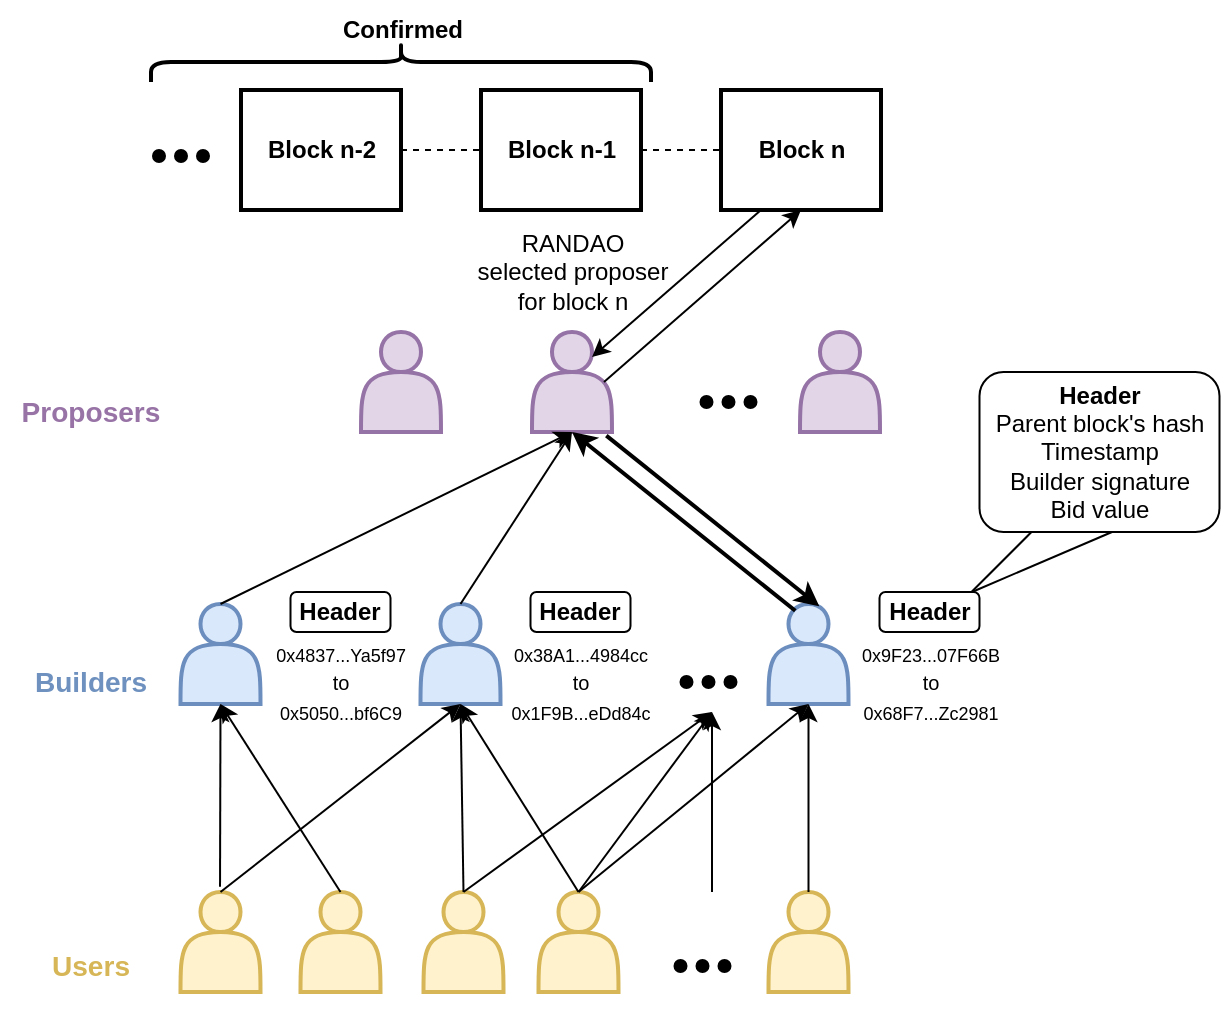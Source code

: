 <mxfile version="26.0.14">
  <diagram name="Page-1" id="Rt2gjxt__m3kLgCPaDpE">
    <mxGraphModel dx="1754" dy="941" grid="1" gridSize="10" guides="1" tooltips="1" connect="1" arrows="1" fold="1" page="1" pageScale="1" pageWidth="827" pageHeight="1169" math="0" shadow="0">
      <root>
        <mxCell id="0" />
        <mxCell id="1" parent="0" />
        <mxCell id="9paTq_0o_kBmyaApCOEQ-1" value="&lt;b&gt;Block n-1&lt;/b&gt;" style="rounded=0;whiteSpace=wrap;html=1;strokeWidth=2;" vertex="1" parent="1">
          <mxGeometry x="255.5" y="56" width="80" height="60" as="geometry" />
        </mxCell>
        <mxCell id="9paTq_0o_kBmyaApCOEQ-2" value="&lt;b&gt;Block n&lt;/b&gt;" style="rounded=0;whiteSpace=wrap;html=1;strokeWidth=2;" vertex="1" parent="1">
          <mxGeometry x="375.5" y="56" width="80" height="60" as="geometry" />
        </mxCell>
        <mxCell id="9paTq_0o_kBmyaApCOEQ-3" value="" style="endArrow=none;dashed=1;html=1;rounded=0;entryX=0;entryY=0.5;entryDx=0;entryDy=0;" edge="1" parent="1" source="9paTq_0o_kBmyaApCOEQ-1" target="9paTq_0o_kBmyaApCOEQ-2">
          <mxGeometry width="50" height="50" relative="1" as="geometry">
            <mxPoint x="175.5" y="86" as="sourcePoint" />
            <mxPoint x="235.5" y="85.5" as="targetPoint" />
          </mxGeometry>
        </mxCell>
        <mxCell id="9paTq_0o_kBmyaApCOEQ-4" value="&lt;b&gt;Block n-2&lt;/b&gt;" style="rounded=0;whiteSpace=wrap;html=1;strokeWidth=2;" vertex="1" parent="1">
          <mxGeometry x="135.5" y="56" width="80" height="60" as="geometry" />
        </mxCell>
        <mxCell id="9paTq_0o_kBmyaApCOEQ-5" value="" style="endArrow=none;dashed=1;html=1;rounded=0;exitX=1;exitY=0.5;exitDx=0;exitDy=0;entryX=0;entryY=0.5;entryDx=0;entryDy=0;" edge="1" parent="1" source="9paTq_0o_kBmyaApCOEQ-4" target="9paTq_0o_kBmyaApCOEQ-1">
          <mxGeometry width="50" height="50" relative="1" as="geometry">
            <mxPoint x="345.5" y="96" as="sourcePoint" />
            <mxPoint x="255.5" y="86" as="targetPoint" />
          </mxGeometry>
        </mxCell>
        <mxCell id="9paTq_0o_kBmyaApCOEQ-6" value="" style="shape=curlyBracket;whiteSpace=wrap;html=1;rounded=1;labelPosition=left;verticalLabelPosition=middle;align=right;verticalAlign=middle;rotation=90;strokeWidth=2;" vertex="1" parent="1">
          <mxGeometry x="205.5" y="-83" width="20" height="250" as="geometry" />
        </mxCell>
        <mxCell id="9paTq_0o_kBmyaApCOEQ-7" value="&lt;b&gt;Confirmed&lt;/b&gt;" style="text;html=1;align=center;verticalAlign=middle;resizable=0;points=[];autosize=1;strokeColor=none;fillColor=none;" vertex="1" parent="1">
          <mxGeometry x="175.5" y="11" width="80" height="30" as="geometry" />
        </mxCell>
        <mxCell id="9paTq_0o_kBmyaApCOEQ-8" value="" style="shape=actor;whiteSpace=wrap;html=1;strokeWidth=2;fillColor=#e1d5e7;strokeColor=#9673a6;" vertex="1" parent="1">
          <mxGeometry x="281" y="177" width="40" height="50" as="geometry" />
        </mxCell>
        <mxCell id="9paTq_0o_kBmyaApCOEQ-9" value="" style="shape=actor;whiteSpace=wrap;html=1;strokeWidth=2;fillColor=#dae8fc;strokeColor=#6c8ebf;" vertex="1" parent="1">
          <mxGeometry x="399.25" y="313" width="40" height="50" as="geometry" />
        </mxCell>
        <mxCell id="9paTq_0o_kBmyaApCOEQ-10" value="" style="shape=actor;whiteSpace=wrap;html=1;strokeWidth=2;fillColor=#dae8fc;strokeColor=#6c8ebf;" vertex="1" parent="1">
          <mxGeometry x="225.25" y="313" width="40" height="50" as="geometry" />
        </mxCell>
        <mxCell id="9paTq_0o_kBmyaApCOEQ-11" value="" style="shape=actor;whiteSpace=wrap;html=1;strokeWidth=2;fillColor=#dae8fc;strokeColor=#6c8ebf;" vertex="1" parent="1">
          <mxGeometry x="105.25" y="313" width="40" height="50" as="geometry" />
        </mxCell>
        <mxCell id="9paTq_0o_kBmyaApCOEQ-12" value="" style="shape=actor;whiteSpace=wrap;html=1;strokeWidth=2;fillColor=#fff2cc;strokeColor=#d6b656;" vertex="1" parent="1">
          <mxGeometry x="105.25" y="457" width="40" height="50" as="geometry" />
        </mxCell>
        <mxCell id="9paTq_0o_kBmyaApCOEQ-13" value="" style="shape=actor;whiteSpace=wrap;html=1;strokeWidth=2;fillColor=#fff2cc;strokeColor=#d6b656;" vertex="1" parent="1">
          <mxGeometry x="284.25" y="457" width="40" height="50" as="geometry" />
        </mxCell>
        <mxCell id="9paTq_0o_kBmyaApCOEQ-14" value="" style="shape=actor;whiteSpace=wrap;html=1;strokeWidth=2;fillColor=#fff2cc;strokeColor=#d6b656;" vertex="1" parent="1">
          <mxGeometry x="226.75" y="457" width="40" height="50" as="geometry" />
        </mxCell>
        <mxCell id="9paTq_0o_kBmyaApCOEQ-15" value="" style="shape=actor;whiteSpace=wrap;html=1;strokeWidth=2;fillColor=#fff2cc;strokeColor=#d6b656;" vertex="1" parent="1">
          <mxGeometry x="165.25" y="457" width="40" height="50" as="geometry" />
        </mxCell>
        <mxCell id="9paTq_0o_kBmyaApCOEQ-16" value="" style="shape=actor;whiteSpace=wrap;html=1;strokeWidth=2;fillColor=#fff2cc;strokeColor=#d6b656;" vertex="1" parent="1">
          <mxGeometry x="399.25" y="457" width="40" height="50" as="geometry" />
        </mxCell>
        <mxCell id="9paTq_0o_kBmyaApCOEQ-17" value="" style="group" vertex="1" connectable="0" parent="1">
          <mxGeometry x="92.5" y="86" width="26" height="6" as="geometry" />
        </mxCell>
        <mxCell id="9paTq_0o_kBmyaApCOEQ-18" value="" style="ellipse;shape=doubleEllipse;whiteSpace=wrap;html=1;aspect=fixed;fillColor=#000000;" vertex="1" parent="9paTq_0o_kBmyaApCOEQ-17">
          <mxGeometry x="-1" width="6" height="6" as="geometry" />
        </mxCell>
        <mxCell id="9paTq_0o_kBmyaApCOEQ-19" value="" style="ellipse;shape=doubleEllipse;whiteSpace=wrap;html=1;aspect=fixed;fillColor=#000000;" vertex="1" parent="9paTq_0o_kBmyaApCOEQ-17">
          <mxGeometry x="10" width="6" height="6" as="geometry" />
        </mxCell>
        <mxCell id="9paTq_0o_kBmyaApCOEQ-20" value="" style="ellipse;shape=doubleEllipse;whiteSpace=wrap;html=1;aspect=fixed;fillColor=#000000;" vertex="1" parent="9paTq_0o_kBmyaApCOEQ-17">
          <mxGeometry x="21" width="6" height="6" as="geometry" />
        </mxCell>
        <mxCell id="9paTq_0o_kBmyaApCOEQ-21" value="" style="group" vertex="1" connectable="0" parent="1">
          <mxGeometry x="356.25" y="349" width="26" height="6" as="geometry" />
        </mxCell>
        <mxCell id="9paTq_0o_kBmyaApCOEQ-22" value="" style="ellipse;shape=doubleEllipse;whiteSpace=wrap;html=1;aspect=fixed;fillColor=#000000;" vertex="1" parent="9paTq_0o_kBmyaApCOEQ-21">
          <mxGeometry x="-1" width="6" height="6" as="geometry" />
        </mxCell>
        <mxCell id="9paTq_0o_kBmyaApCOEQ-23" value="" style="ellipse;shape=doubleEllipse;whiteSpace=wrap;html=1;aspect=fixed;fillColor=#000000;" vertex="1" parent="9paTq_0o_kBmyaApCOEQ-21">
          <mxGeometry x="10" width="6" height="6" as="geometry" />
        </mxCell>
        <mxCell id="9paTq_0o_kBmyaApCOEQ-24" value="" style="ellipse;shape=doubleEllipse;whiteSpace=wrap;html=1;aspect=fixed;fillColor=#000000;" vertex="1" parent="9paTq_0o_kBmyaApCOEQ-21">
          <mxGeometry x="21" width="6" height="6" as="geometry" />
        </mxCell>
        <mxCell id="9paTq_0o_kBmyaApCOEQ-25" value="" style="endArrow=classic;html=1;rounded=0;exitX=0.5;exitY=0;exitDx=0;exitDy=0;entryX=0.5;entryY=1;entryDx=0;entryDy=0;" edge="1" parent="1" source="9paTq_0o_kBmyaApCOEQ-11" target="9paTq_0o_kBmyaApCOEQ-8">
          <mxGeometry width="50" height="50" relative="1" as="geometry">
            <mxPoint x="186" y="287" as="sourcePoint" />
            <mxPoint x="236" y="237" as="targetPoint" />
            <Array as="points" />
          </mxGeometry>
        </mxCell>
        <mxCell id="9paTq_0o_kBmyaApCOEQ-26" value="" style="endArrow=classic;html=1;rounded=0;exitX=0.5;exitY=0;exitDx=0;exitDy=0;" edge="1" parent="1" source="9paTq_0o_kBmyaApCOEQ-10">
          <mxGeometry width="50" height="50" relative="1" as="geometry">
            <mxPoint x="251" y="277" as="sourcePoint" />
            <mxPoint x="301" y="227" as="targetPoint" />
          </mxGeometry>
        </mxCell>
        <mxCell id="9paTq_0o_kBmyaApCOEQ-27" value="" style="endArrow=classic;html=1;rounded=0;exitX=0.335;exitY=0.068;exitDx=0;exitDy=0;strokeWidth=2;exitPerimeter=0;" edge="1" parent="1" source="9paTq_0o_kBmyaApCOEQ-9">
          <mxGeometry width="50" height="50" relative="1" as="geometry">
            <mxPoint x="341" y="407" as="sourcePoint" />
            <mxPoint x="301" y="227" as="targetPoint" />
          </mxGeometry>
        </mxCell>
        <mxCell id="9paTq_0o_kBmyaApCOEQ-28" value="&lt;b&gt;Header&lt;/b&gt;" style="rounded=1;whiteSpace=wrap;html=1;" vertex="1" parent="1">
          <mxGeometry x="160.25" y="307" width="50" height="20" as="geometry" />
        </mxCell>
        <mxCell id="9paTq_0o_kBmyaApCOEQ-29" value="&lt;div&gt;&lt;span style=&quot;background-color: transparent; color: light-dark(rgb(0, 0, 0), rgb(255, 255, 255));&quot;&gt;&lt;font style=&quot;font-size: 9px;&quot;&gt;0x4837...Ya5f97&lt;/font&gt;&lt;/span&gt;&lt;/div&gt;&lt;div&gt;&lt;div&gt;&lt;font size=&quot;1&quot;&gt;to&lt;/font&gt;&lt;/div&gt;&lt;/div&gt;&lt;div&gt;&lt;div&gt;&lt;font style=&quot;font-size: 9px;&quot;&gt;0x5050...bf6C9&lt;/font&gt;&lt;/div&gt;&lt;/div&gt;" style="text;html=1;align=center;verticalAlign=middle;resizable=0;points=[];autosize=1;strokeColor=none;fillColor=none;" vertex="1" parent="1">
          <mxGeometry x="140.25" y="322" width="90" height="60" as="geometry" />
        </mxCell>
        <mxCell id="9paTq_0o_kBmyaApCOEQ-30" value="Header" style="rounded=1;whiteSpace=wrap;html=1;fontStyle=1" vertex="1" parent="1">
          <mxGeometry x="280.25" y="307" width="50" height="20" as="geometry" />
        </mxCell>
        <mxCell id="9paTq_0o_kBmyaApCOEQ-31" value="Header" style="rounded=1;whiteSpace=wrap;html=1;fontStyle=1" vertex="1" parent="1">
          <mxGeometry x="454.75" y="307" width="50" height="20" as="geometry" />
        </mxCell>
        <mxCell id="9paTq_0o_kBmyaApCOEQ-32" value="&lt;font style=&quot;font-size: 9px;&quot;&gt;0x9F23...07F66B&lt;/font&gt;&lt;div&gt;&lt;font size=&quot;1&quot;&gt;to&lt;/font&gt;&lt;/div&gt;&lt;div&gt;&lt;font style=&quot;font-size: 9px;&quot;&gt;0x68F7...Zc2981&lt;/font&gt;&lt;br&gt;&lt;/div&gt;" style="text;html=1;align=center;verticalAlign=middle;resizable=0;points=[];autosize=1;strokeColor=none;fillColor=none;" vertex="1" parent="1">
          <mxGeometry x="434.75" y="322" width="90" height="60" as="geometry" />
        </mxCell>
        <mxCell id="9paTq_0o_kBmyaApCOEQ-33" value="" style="endArrow=classic;html=1;rounded=0;exitX=0.9;exitY=0.5;exitDx=0;exitDy=0;exitPerimeter=0;entryX=0.5;entryY=1;entryDx=0;entryDy=0;" edge="1" parent="1" source="9paTq_0o_kBmyaApCOEQ-8" target="9paTq_0o_kBmyaApCOEQ-2">
          <mxGeometry width="50" height="50" relative="1" as="geometry">
            <mxPoint x="341" y="307" as="sourcePoint" />
            <mxPoint x="391" y="257" as="targetPoint" />
          </mxGeometry>
        </mxCell>
        <mxCell id="9paTq_0o_kBmyaApCOEQ-34" value="" style="endArrow=classic;html=1;rounded=0;exitX=0.25;exitY=1;exitDx=0;exitDy=0;entryX=0.75;entryY=0.25;entryDx=0;entryDy=0;entryPerimeter=0;" edge="1" parent="1" source="9paTq_0o_kBmyaApCOEQ-2" target="9paTq_0o_kBmyaApCOEQ-8">
          <mxGeometry width="50" height="50" relative="1" as="geometry">
            <mxPoint x="341" y="307" as="sourcePoint" />
            <mxPoint x="391" y="257" as="targetPoint" />
          </mxGeometry>
        </mxCell>
        <mxCell id="9paTq_0o_kBmyaApCOEQ-35" value="" style="endArrow=classic;html=1;rounded=0;exitX=0.929;exitY=1.036;exitDx=0;exitDy=0;exitPerimeter=0;strokeWidth=2;entryX=0.635;entryY=0.023;entryDx=0;entryDy=0;entryPerimeter=0;" edge="1" parent="1" source="9paTq_0o_kBmyaApCOEQ-8" target="9paTq_0o_kBmyaApCOEQ-9">
          <mxGeometry width="50" height="50" relative="1" as="geometry">
            <mxPoint x="341" y="307" as="sourcePoint" />
            <mxPoint x="421" y="277" as="targetPoint" />
          </mxGeometry>
        </mxCell>
        <mxCell id="9paTq_0o_kBmyaApCOEQ-36" value="" style="group" vertex="1" connectable="0" parent="1">
          <mxGeometry x="353.25" y="491" width="26" height="6" as="geometry" />
        </mxCell>
        <mxCell id="9paTq_0o_kBmyaApCOEQ-37" value="" style="ellipse;shape=doubleEllipse;whiteSpace=wrap;html=1;aspect=fixed;fillColor=#000000;" vertex="1" parent="9paTq_0o_kBmyaApCOEQ-36">
          <mxGeometry x="-1" width="6" height="6" as="geometry" />
        </mxCell>
        <mxCell id="9paTq_0o_kBmyaApCOEQ-38" value="" style="ellipse;shape=doubleEllipse;whiteSpace=wrap;html=1;aspect=fixed;fillColor=#000000;" vertex="1" parent="9paTq_0o_kBmyaApCOEQ-36">
          <mxGeometry x="10" width="6" height="6" as="geometry" />
        </mxCell>
        <mxCell id="9paTq_0o_kBmyaApCOEQ-39" value="" style="ellipse;shape=doubleEllipse;whiteSpace=wrap;html=1;aspect=fixed;fillColor=#000000;" vertex="1" parent="9paTq_0o_kBmyaApCOEQ-36">
          <mxGeometry x="21" width="6" height="6" as="geometry" />
        </mxCell>
        <mxCell id="9paTq_0o_kBmyaApCOEQ-40" value="&lt;font style=&quot;font-size: 9px;&quot;&gt;0x38A1...4984cc&lt;/font&gt;&lt;div&gt;&lt;font size=&quot;1&quot;&gt;to&lt;/font&gt;&lt;/div&gt;&lt;div&gt;&lt;font style=&quot;font-size: 9px;&quot;&gt;0x1F9B...eDd84c&lt;/font&gt;&lt;br&gt;&lt;/div&gt;" style="text;html=1;align=center;verticalAlign=middle;resizable=0;points=[];autosize=1;strokeColor=none;fillColor=none;" vertex="1" parent="1">
          <mxGeometry x="260.25" y="322" width="90" height="60" as="geometry" />
        </mxCell>
        <mxCell id="9paTq_0o_kBmyaApCOEQ-41" value="RANDAO selected proposer for block n" style="text;html=1;align=center;verticalAlign=middle;whiteSpace=wrap;rounded=0;" vertex="1" parent="1">
          <mxGeometry x="251.5" y="137" width="99" height="20" as="geometry" />
        </mxCell>
        <mxCell id="9paTq_0o_kBmyaApCOEQ-42" value="" style="shape=actor;whiteSpace=wrap;html=1;strokeWidth=2;fillColor=#e1d5e7;strokeColor=#9673a6;" vertex="1" parent="1">
          <mxGeometry x="195.5" y="177" width="40" height="50" as="geometry" />
        </mxCell>
        <mxCell id="9paTq_0o_kBmyaApCOEQ-43" value="" style="group" vertex="1" connectable="0" parent="1">
          <mxGeometry x="366.25" y="209" width="26" height="6" as="geometry" />
        </mxCell>
        <mxCell id="9paTq_0o_kBmyaApCOEQ-44" value="" style="ellipse;shape=doubleEllipse;whiteSpace=wrap;html=1;aspect=fixed;fillColor=#000000;" vertex="1" parent="9paTq_0o_kBmyaApCOEQ-43">
          <mxGeometry x="-1" width="6" height="6" as="geometry" />
        </mxCell>
        <mxCell id="9paTq_0o_kBmyaApCOEQ-45" value="" style="ellipse;shape=doubleEllipse;whiteSpace=wrap;html=1;aspect=fixed;fillColor=#000000;" vertex="1" parent="9paTq_0o_kBmyaApCOEQ-43">
          <mxGeometry x="10" width="6" height="6" as="geometry" />
        </mxCell>
        <mxCell id="9paTq_0o_kBmyaApCOEQ-46" value="" style="ellipse;shape=doubleEllipse;whiteSpace=wrap;html=1;aspect=fixed;fillColor=#000000;" vertex="1" parent="9paTq_0o_kBmyaApCOEQ-43">
          <mxGeometry x="21" width="6" height="6" as="geometry" />
        </mxCell>
        <mxCell id="9paTq_0o_kBmyaApCOEQ-47" value="" style="shape=actor;whiteSpace=wrap;html=1;strokeWidth=2;fillColor=#e1d5e7;strokeColor=#9673a6;" vertex="1" parent="1">
          <mxGeometry x="415" y="177" width="40" height="50" as="geometry" />
        </mxCell>
        <mxCell id="9paTq_0o_kBmyaApCOEQ-48" value="" style="endArrow=classic;html=1;rounded=0;entryX=0.5;entryY=1;entryDx=0;entryDy=0;exitX=0.5;exitY=0;exitDx=0;exitDy=0;" edge="1" parent="1" source="9paTq_0o_kBmyaApCOEQ-12" target="9paTq_0o_kBmyaApCOEQ-10">
          <mxGeometry width="50" height="50" relative="1" as="geometry">
            <mxPoint x="125.5" y="432" as="sourcePoint" />
            <mxPoint x="241" y="367" as="targetPoint" />
          </mxGeometry>
        </mxCell>
        <mxCell id="9paTq_0o_kBmyaApCOEQ-49" value="" style="endArrow=classic;html=1;rounded=0;entryX=0.5;entryY=1;entryDx=0;entryDy=0;exitX=0.5;exitY=0;exitDx=0;exitDy=0;" edge="1" parent="1" source="9paTq_0o_kBmyaApCOEQ-15" target="9paTq_0o_kBmyaApCOEQ-11">
          <mxGeometry width="50" height="50" relative="1" as="geometry">
            <mxPoint x="185.5" y="432" as="sourcePoint" />
            <mxPoint x="235.5" y="382" as="targetPoint" />
          </mxGeometry>
        </mxCell>
        <mxCell id="9paTq_0o_kBmyaApCOEQ-50" value="" style="endArrow=classic;html=1;rounded=0;entryX=0.5;entryY=1;entryDx=0;entryDy=0;exitX=0.494;exitY=-0.052;exitDx=0;exitDy=0;exitPerimeter=0;" edge="1" parent="1" source="9paTq_0o_kBmyaApCOEQ-12" target="9paTq_0o_kBmyaApCOEQ-11">
          <mxGeometry width="50" height="50" relative="1" as="geometry">
            <mxPoint x="125.5" y="432" as="sourcePoint" />
            <mxPoint x="131" y="367" as="targetPoint" />
          </mxGeometry>
        </mxCell>
        <mxCell id="9paTq_0o_kBmyaApCOEQ-51" value="" style="endArrow=classic;html=1;rounded=0;exitX=0.5;exitY=0;exitDx=0;exitDy=0;entryX=0.5;entryY=1;entryDx=0;entryDy=0;" edge="1" parent="1" source="9paTq_0o_kBmyaApCOEQ-14" target="9paTq_0o_kBmyaApCOEQ-10">
          <mxGeometry width="50" height="50" relative="1" as="geometry">
            <mxPoint x="221" y="437" as="sourcePoint" />
            <mxPoint x="271" y="387" as="targetPoint" />
          </mxGeometry>
        </mxCell>
        <mxCell id="9paTq_0o_kBmyaApCOEQ-52" value="" style="endArrow=classic;html=1;rounded=0;exitX=0.5;exitY=0;exitDx=0;exitDy=0;" edge="1" parent="1" source="9paTq_0o_kBmyaApCOEQ-14">
          <mxGeometry width="50" height="50" relative="1" as="geometry">
            <mxPoint x="241" y="433" as="sourcePoint" />
            <mxPoint x="371" y="367" as="targetPoint" />
          </mxGeometry>
        </mxCell>
        <mxCell id="9paTq_0o_kBmyaApCOEQ-53" value="" style="endArrow=classic;html=1;rounded=0;exitX=0.5;exitY=0;exitDx=0;exitDy=0;entryX=0.5;entryY=1;entryDx=0;entryDy=0;" edge="1" parent="1" source="9paTq_0o_kBmyaApCOEQ-13" target="9paTq_0o_kBmyaApCOEQ-9">
          <mxGeometry width="50" height="50" relative="1" as="geometry">
            <mxPoint x="321" y="437" as="sourcePoint" />
            <mxPoint x="371" y="387" as="targetPoint" />
          </mxGeometry>
        </mxCell>
        <mxCell id="9paTq_0o_kBmyaApCOEQ-54" value="" style="endArrow=classic;html=1;rounded=0;exitX=0.5;exitY=0;exitDx=0;exitDy=0;" edge="1" parent="1" source="9paTq_0o_kBmyaApCOEQ-13">
          <mxGeometry width="50" height="50" relative="1" as="geometry">
            <mxPoint x="301" y="437" as="sourcePoint" />
            <mxPoint x="371" y="367" as="targetPoint" />
          </mxGeometry>
        </mxCell>
        <mxCell id="9paTq_0o_kBmyaApCOEQ-55" value="" style="endArrow=classic;html=1;rounded=0;exitX=0.5;exitY=0;exitDx=0;exitDy=0;entryX=0.5;entryY=1;entryDx=0;entryDy=0;" edge="1" parent="1" source="9paTq_0o_kBmyaApCOEQ-13" target="9paTq_0o_kBmyaApCOEQ-10">
          <mxGeometry width="50" height="50" relative="1" as="geometry">
            <mxPoint x="195.5" y="413" as="sourcePoint" />
            <mxPoint x="245.5" y="363" as="targetPoint" />
          </mxGeometry>
        </mxCell>
        <mxCell id="9paTq_0o_kBmyaApCOEQ-56" value="" style="endArrow=classic;html=1;rounded=0;exitX=0.5;exitY=0;exitDx=0;exitDy=0;entryX=0.5;entryY=1;entryDx=0;entryDy=0;" edge="1" parent="1" source="9paTq_0o_kBmyaApCOEQ-16" target="9paTq_0o_kBmyaApCOEQ-9">
          <mxGeometry width="50" height="50" relative="1" as="geometry">
            <mxPoint x="399.25" y="432" as="sourcePoint" />
            <mxPoint x="431" y="387" as="targetPoint" />
          </mxGeometry>
        </mxCell>
        <mxCell id="9paTq_0o_kBmyaApCOEQ-57" value="" style="endArrow=classic;html=1;rounded=0;" edge="1" parent="1">
          <mxGeometry width="50" height="50" relative="1" as="geometry">
            <mxPoint x="371" y="457" as="sourcePoint" />
            <mxPoint x="371" y="367" as="targetPoint" />
          </mxGeometry>
        </mxCell>
        <mxCell id="9paTq_0o_kBmyaApCOEQ-58" value="" style="endArrow=none;html=1;rounded=0;" edge="1" parent="1">
          <mxGeometry width="50" height="50" relative="1" as="geometry">
            <mxPoint x="500.75" y="307" as="sourcePoint" />
            <mxPoint x="550.75" y="257" as="targetPoint" />
          </mxGeometry>
        </mxCell>
        <mxCell id="9paTq_0o_kBmyaApCOEQ-59" value="" style="endArrow=none;html=1;rounded=0;" edge="1" parent="1">
          <mxGeometry width="50" height="50" relative="1" as="geometry">
            <mxPoint x="501" y="307" as="sourcePoint" />
            <mxPoint x="571" y="277" as="targetPoint" />
          </mxGeometry>
        </mxCell>
        <mxCell id="9paTq_0o_kBmyaApCOEQ-60" value="&lt;b&gt;Header&lt;/b&gt;&lt;div&gt;Parent block&#39;s hash&lt;/div&gt;&lt;div&gt;Timestamp&lt;/div&gt;&lt;div&gt;Builder signature&lt;/div&gt;&lt;div&gt;Bid value&lt;/div&gt;" style="rounded=1;whiteSpace=wrap;html=1;" vertex="1" parent="1">
          <mxGeometry x="504.75" y="197" width="120" height="80" as="geometry" />
        </mxCell>
        <mxCell id="9paTq_0o_kBmyaApCOEQ-61" value="&lt;h3&gt;&lt;font style=&quot;color: light-dark(rgb(151, 115, 166), rgb(105, 70, 122));&quot;&gt;Proposers&lt;/font&gt;&lt;/h3&gt;" style="text;html=1;align=center;verticalAlign=middle;resizable=0;points=[];autosize=1;strokeColor=none;fillColor=none;" vertex="1" parent="1">
          <mxGeometry x="15.25" y="187" width="90" height="60" as="geometry" />
        </mxCell>
        <mxCell id="9paTq_0o_kBmyaApCOEQ-62" value="&lt;h3&gt;&lt;font style=&quot;color: light-dark(rgb(110, 145, 191), rgb(105, 70, 122));&quot;&gt;Builders&lt;/font&gt;&lt;/h3&gt;" style="text;html=1;align=center;verticalAlign=middle;resizable=0;points=[];autosize=1;strokeColor=none;fillColor=none;" vertex="1" parent="1">
          <mxGeometry x="20.25" y="322" width="80" height="60" as="geometry" />
        </mxCell>
        <mxCell id="9paTq_0o_kBmyaApCOEQ-63" value="&lt;h3&gt;&lt;font style=&quot;color: light-dark(rgb(214, 182, 86), rgb(105, 70, 122));&quot;&gt;Users&lt;/font&gt;&lt;/h3&gt;" style="text;html=1;align=center;verticalAlign=middle;resizable=0;points=[];autosize=1;strokeColor=none;fillColor=none;" vertex="1" parent="1">
          <mxGeometry x="30.25" y="464" width="60" height="60" as="geometry" />
        </mxCell>
        <mxCell id="9paTq_0o_kBmyaApCOEQ-64" value="" style="shape=image;html=1;verticalAlign=top;verticalLabelPosition=bottom;labelBackgroundColor=#ffffff;imageAspect=0;aspect=fixed;image=https://cdn0.iconfinder.com/data/icons/basic-e-commerce-line/48/Receipt_success-128.png" vertex="1" parent="1">
          <mxGeometry x="105.25" y="407" width="17.25" height="17.25" as="geometry" />
        </mxCell>
      </root>
    </mxGraphModel>
  </diagram>
</mxfile>
